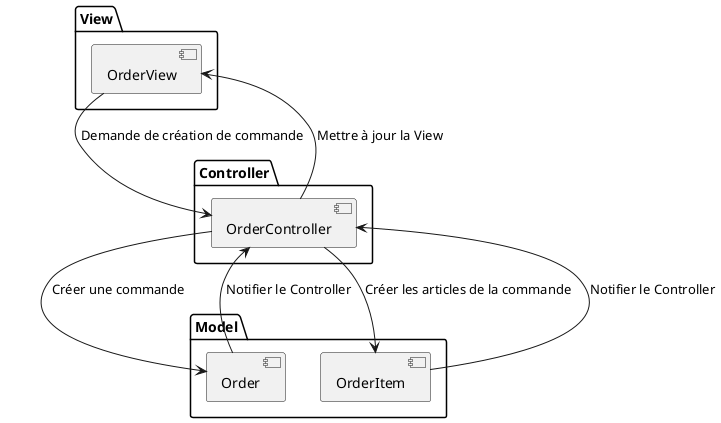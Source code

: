 @startuml
package View {
    [OrderView] 
}

package Controller {
    [OrderController] 
}

package Model {
    [Order] 
    [OrderItem]
}

[OrderView] --> [OrderController] : Demande de création de commande
[OrderController] --> [Order] : Créer une commande
[OrderController] --> [OrderItem] : Créer les articles de la commande
[OrderItem] --> [OrderController] : Notifier le Controller
[Order] --> [OrderController] : Notifier le Controller
[OrderController] --> [OrderView] : Mettre à jour la View 
@enduml